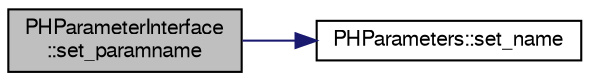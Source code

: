 digraph "PHParameterInterface::set_paramname"
{
  bgcolor="transparent";
  edge [fontname="FreeSans",fontsize="10",labelfontname="FreeSans",labelfontsize="10"];
  node [fontname="FreeSans",fontsize="10",shape=record];
  rankdir="LR";
  Node1 [label="PHParameterInterface\l::set_paramname",height=0.2,width=0.4,color="black", fillcolor="grey75", style="filled" fontcolor="black"];
  Node1 -> Node2 [color="midnightblue",fontsize="10",style="solid",fontname="FreeSans"];
  Node2 [label="PHParameters::set_name",height=0.2,width=0.4,color="black",URL="$dd/dae/classPHParameters.html#a40d6bab1351b6291cfe471f561afb5f7"];
}
